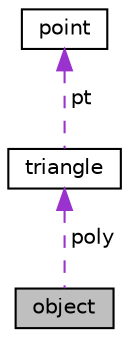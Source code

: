 digraph "object"
{
 // LATEX_PDF_SIZE
  edge [fontname="Helvetica",fontsize="10",labelfontname="Helvetica",labelfontsize="10"];
  node [fontname="Helvetica",fontsize="10",shape=record];
  Node1 [label="object",height=0.2,width=0.4,color="black", fillcolor="grey75", style="filled", fontcolor="black",tooltip=" "];
  Node2 -> Node1 [dir="back",color="darkorchid3",fontsize="10",style="dashed",label=" poly" ,fontname="Helvetica"];
  Node2 [label="triangle",height=0.2,width=0.4,color="black", fillcolor="white", style="filled",URL="$structtriangle.html",tooltip=" "];
  Node3 -> Node2 [dir="back",color="darkorchid3",fontsize="10",style="dashed",label=" pt" ,fontname="Helvetica"];
  Node3 [label="point",height=0.2,width=0.4,color="black", fillcolor="white", style="filled",URL="$structpoint.html",tooltip=" "];
}
